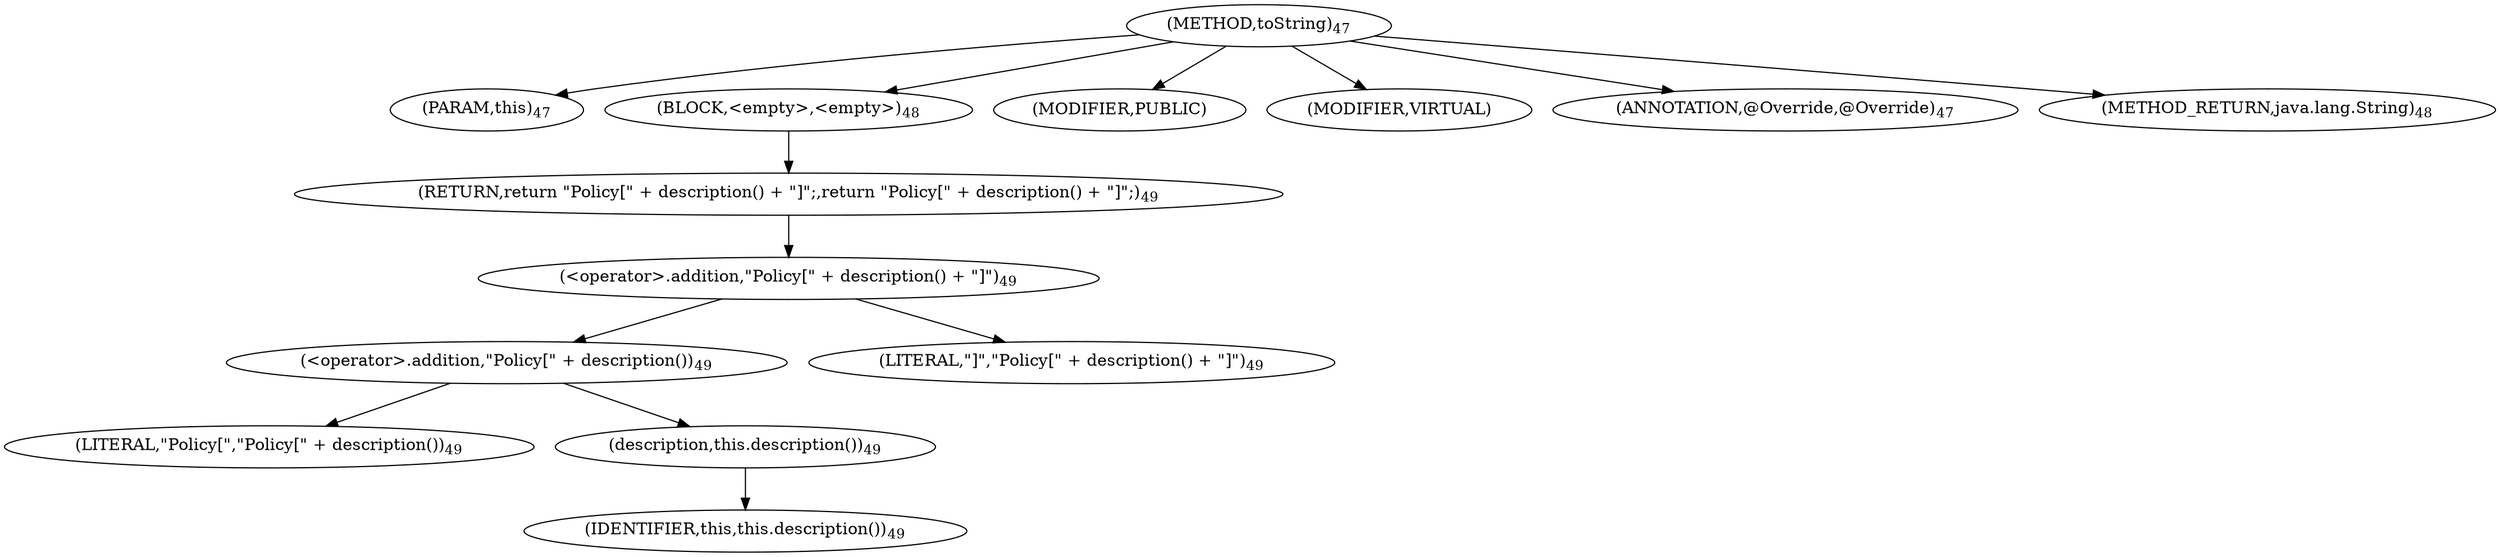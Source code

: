 digraph "toString" {  
"49" [label = <(METHOD,toString)<SUB>47</SUB>> ]
"6" [label = <(PARAM,this)<SUB>47</SUB>> ]
"50" [label = <(BLOCK,&lt;empty&gt;,&lt;empty&gt;)<SUB>48</SUB>> ]
"51" [label = <(RETURN,return &quot;Policy[&quot; + description() + &quot;]&quot;;,return &quot;Policy[&quot; + description() + &quot;]&quot;;)<SUB>49</SUB>> ]
"52" [label = <(&lt;operator&gt;.addition,&quot;Policy[&quot; + description() + &quot;]&quot;)<SUB>49</SUB>> ]
"53" [label = <(&lt;operator&gt;.addition,&quot;Policy[&quot; + description())<SUB>49</SUB>> ]
"54" [label = <(LITERAL,&quot;Policy[&quot;,&quot;Policy[&quot; + description())<SUB>49</SUB>> ]
"55" [label = <(description,this.description())<SUB>49</SUB>> ]
"5" [label = <(IDENTIFIER,this,this.description())<SUB>49</SUB>> ]
"56" [label = <(LITERAL,&quot;]&quot;,&quot;Policy[&quot; + description() + &quot;]&quot;)<SUB>49</SUB>> ]
"57" [label = <(MODIFIER,PUBLIC)> ]
"58" [label = <(MODIFIER,VIRTUAL)> ]
"59" [label = <(ANNOTATION,@Override,@Override)<SUB>47</SUB>> ]
"60" [label = <(METHOD_RETURN,java.lang.String)<SUB>48</SUB>> ]
  "49" -> "6" 
  "49" -> "50" 
  "49" -> "57" 
  "49" -> "58" 
  "49" -> "59" 
  "49" -> "60" 
  "50" -> "51" 
  "51" -> "52" 
  "52" -> "53" 
  "52" -> "56" 
  "53" -> "54" 
  "53" -> "55" 
  "55" -> "5" 
}
